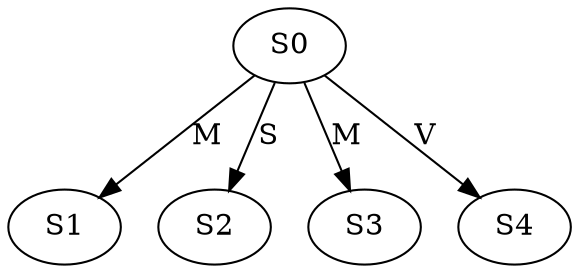 strict digraph  {
	S0 -> S1 [ label = M ];
	S0 -> S2 [ label = S ];
	S0 -> S3 [ label = M ];
	S0 -> S4 [ label = V ];
}
